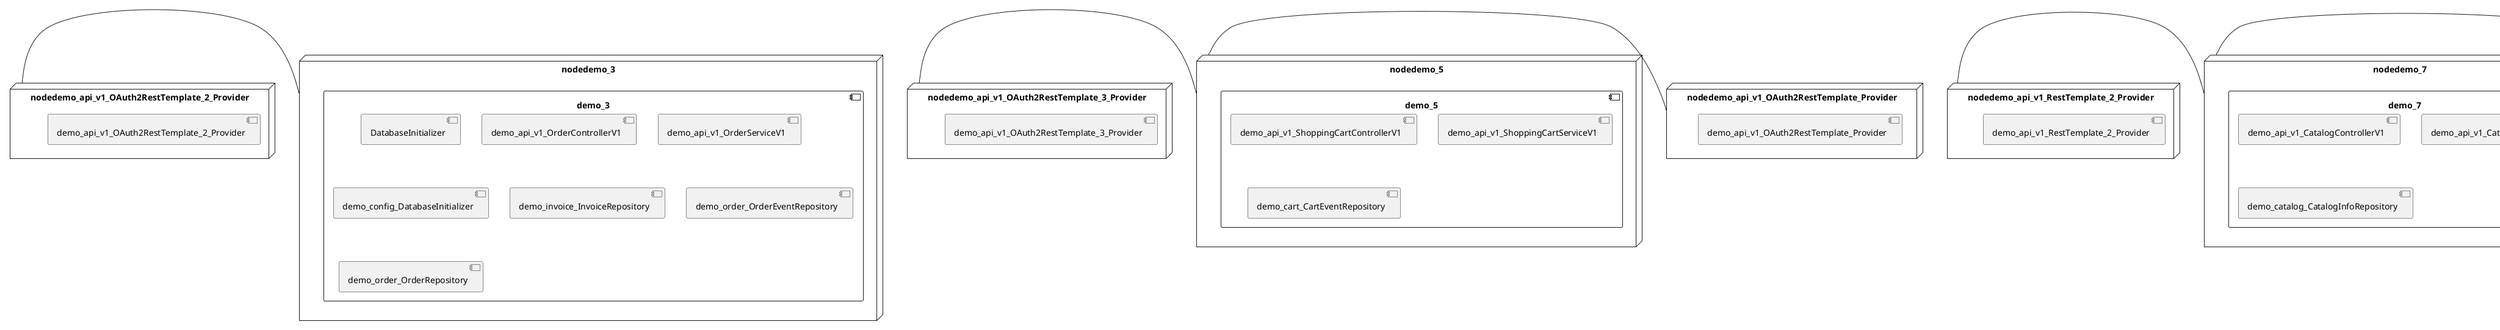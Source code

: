 @startuml
skinparam fixCircleLabelOverlapping true
skinparam componentStyle uml2
node nodedemo {
component demo {
[demo_api_v1_UserControllerV1] [[kbastani-spring-cloud-event-sourcing-example.system#_3s059j8rEe-ddeDMdA1JhA]]
[demo_api_v1_UserServiceV1] [[kbastani-spring-cloud-event-sourcing-example.system#_3s059j8rEe-ddeDMdA1JhA]]
[demo_user_UserRepository] [[kbastani-spring-cloud-event-sourcing-example.system#_3s059j8rEe-ddeDMdA1JhA]]
}
}
node nodedemo_2 {
component demo_2 {
[demo_account_AccountRepository] [[kbastani-spring-cloud-event-sourcing-example.system#_3s059j8rEe-ddeDMdA1JhA]]
[demo_api_v1_AccountControllerV1] [[kbastani-spring-cloud-event-sourcing-example.system#_3s059j8rEe-ddeDMdA1JhA]]
[demo_api_v1_AccountServiceV1] [[kbastani-spring-cloud-event-sourcing-example.system#_3s059j8rEe-ddeDMdA1JhA]]
}
}
node nodedemo_3 {
component demo_3 {
[DatabaseInitializer] [[kbastani-spring-cloud-event-sourcing-example.system#_3s059j8rEe-ddeDMdA1JhA]]
[demo_api_v1_OrderControllerV1] [[kbastani-spring-cloud-event-sourcing-example.system#_3s059j8rEe-ddeDMdA1JhA]]
[demo_api_v1_OrderServiceV1] [[kbastani-spring-cloud-event-sourcing-example.system#_3s059j8rEe-ddeDMdA1JhA]]
[demo_config_DatabaseInitializer] [[kbastani-spring-cloud-event-sourcing-example.system#_3s059j8rEe-ddeDMdA1JhA]]
[demo_invoice_InvoiceRepository] [[kbastani-spring-cloud-event-sourcing-example.system#_3s059j8rEe-ddeDMdA1JhA]]
[demo_order_OrderEventRepository] [[kbastani-spring-cloud-event-sourcing-example.system#_3s059j8rEe-ddeDMdA1JhA]]
[demo_order_OrderRepository] [[kbastani-spring-cloud-event-sourcing-example.system#_3s059j8rEe-ddeDMdA1JhA]]
}
}
node nodedemo_4 {
component demo_4 {
}
}
node nodedemo_5 {
component demo_5 {
[demo_api_v1_ShoppingCartControllerV1] [[kbastani-spring-cloud-event-sourcing-example.system#_3s059j8rEe-ddeDMdA1JhA]]
[demo_api_v1_ShoppingCartServiceV1] [[kbastani-spring-cloud-event-sourcing-example.system#_3s059j8rEe-ddeDMdA1JhA]]
[demo_cart_CartEventRepository] [[kbastani-spring-cloud-event-sourcing-example.system#_3s059j8rEe-ddeDMdA1JhA]]
}
}
node nodedemo_6 {
component demo_6 {
[demo_UserController] [[kbastani-spring-cloud-event-sourcing-example.system#_3s059j8rEe-ddeDMdA1JhA]]
[demo_UserRepository] [[kbastani-spring-cloud-event-sourcing-example.system#_3s059j8rEe-ddeDMdA1JhA]]
[demo_UserService] [[kbastani-spring-cloud-event-sourcing-example.system#_3s059j8rEe-ddeDMdA1JhA]]
[demo_login_UserController] [[kbastani-spring-cloud-event-sourcing-example.system#_3s059j8rEe-ddeDMdA1JhA]]
}
}
node nodedemo_7 {
component demo_7 {
[demo_api_v1_CatalogControllerV1] [[kbastani-spring-cloud-event-sourcing-example.system#_3s059j8rEe-ddeDMdA1JhA]]
[demo_api_v1_CatalogServiceV1] [[kbastani-spring-cloud-event-sourcing-example.system#_3s059j8rEe-ddeDMdA1JhA]]
[demo_catalog_CatalogInfoRepository] [[kbastani-spring-cloud-event-sourcing-example.system#_3s059j8rEe-ddeDMdA1JhA]]
}
}
node nodedemo_v1 {
component demo_v1 {
[demo_v1_InventoryControllerV1] [[kbastani-spring-cloud-event-sourcing-example.system#_3s059j8rEe-ddeDMdA1JhA]]
[demo_v1_InventoryServiceV1] [[kbastani-spring-cloud-event-sourcing-example.system#_3s059j8rEe-ddeDMdA1JhA]]
}
}
node nodedemo_api_v1_OAuth2RestTemplate_2_Provider {
[demo_api_v1_OAuth2RestTemplate_2_Provider] [[kbastani-spring-cloud-event-sourcing-example.system#_3s059j8rEe-ddeDMdA1JhA]]
}
node nodedemo_api_v1_OAuth2RestTemplate_3_Provider {
[demo_api_v1_OAuth2RestTemplate_3_Provider] [[kbastani-spring-cloud-event-sourcing-example.system#_3s059j8rEe-ddeDMdA1JhA]]
}
node nodedemo_api_v1_OAuth2RestTemplate_Provider {
[demo_api_v1_OAuth2RestTemplate_Provider] [[kbastani-spring-cloud-event-sourcing-example.system#_3s059j8rEe-ddeDMdA1JhA]]
}
node nodedemo_api_v1_RestTemplate_2_Provider {
[demo_api_v1_RestTemplate_2_Provider] [[kbastani-spring-cloud-event-sourcing-example.system#_3s059j8rEe-ddeDMdA1JhA]]
}
node nodedemo_api_v1_RestTemplate_Provider {
[demo_api_v1_RestTemplate_Provider] [[kbastani-spring-cloud-event-sourcing-example.system#_3s059j8rEe-ddeDMdA1JhA]]
}
node nodedemo_inventory_InventoryRepository_Provider {
[demo_inventory_InventoryRepository_Provider] [[kbastani-spring-cloud-event-sourcing-example.system#_3s059j8rEe-ddeDMdA1JhA]]
}
node nodedemo_login_AuthenticationManager_Provider {
[demo_login_AuthenticationManager_Provider] [[kbastani-spring-cloud-event-sourcing-example.system#_3s059j8rEe-ddeDMdA1JhA]]
}
node nodedemo_login_ClientDetailsService_Provider {
[demo_login_ClientDetailsService_Provider] [[kbastani-spring-cloud-event-sourcing-example.system#_3s059j8rEe-ddeDMdA1JhA]]
}
node nodedemo_login_HttpSessionSecurityContextRepository_Provider {
[demo_login_HttpSessionSecurityContextRepository_Provider] [[kbastani-spring-cloud-event-sourcing-example.system#_3s059j8rEe-ddeDMdA1JhA]]
}
node nodedemo_login_LoginController {
[demo_login_LoginController] [[kbastani-spring-cloud-event-sourcing-example.system#_3s059j8rEe-ddeDMdA1JhA]]
}
node nodedemo_product_ProductRepository_Provider {
[demo_product_ProductRepository_Provider] [[kbastani-spring-cloud-event-sourcing-example.system#_3s059j8rEe-ddeDMdA1JhA]]
}
node nodedemo_user_UserClientV1 {
[demo_user_UserClientV1] [[kbastani-spring-cloud-event-sourcing-example.system#_3s059j8rEe-ddeDMdA1JhA]]
}
node nodedemo_v1_Session_Provider {
[demo_v1_Session_Provider] [[kbastani-spring-cloud-event-sourcing-example.system#_3s059j8rEe-ddeDMdA1JhA]]
}
[nodedemo_api_v1_OAuth2RestTemplate_2_Provider] - [nodedemo_3]
[nodedemo_api_v1_OAuth2RestTemplate_3_Provider] - [nodedemo_5]
[nodedemo_api_v1_OAuth2RestTemplate_Provider] - [nodedemo_5]
[nodedemo_api_v1_RestTemplate_2_Provider] - [nodedemo_7]
[nodedemo_api_v1_RestTemplate_Provider] - [nodedemo_7]
[nodedemo_inventory_InventoryRepository_Provider] - [nodedemo_v1]
[nodedemo_login_AuthenticationManager_Provider] - [nodedemo_login_LoginController]
[nodedemo_login_ClientDetailsService_Provider] - [nodedemo_login_LoginController]
[nodedemo_login_HttpSessionSecurityContextRepository_Provider] - [nodedemo_login_LoginController]
[nodedemo_product_ProductRepository_Provider] - [nodedemo_v1]
[nodedemo_v1_Session_Provider] - [nodedemo_v1]
[nodedemo] - [nodedemo_user_UserClientV1]

@enduml
